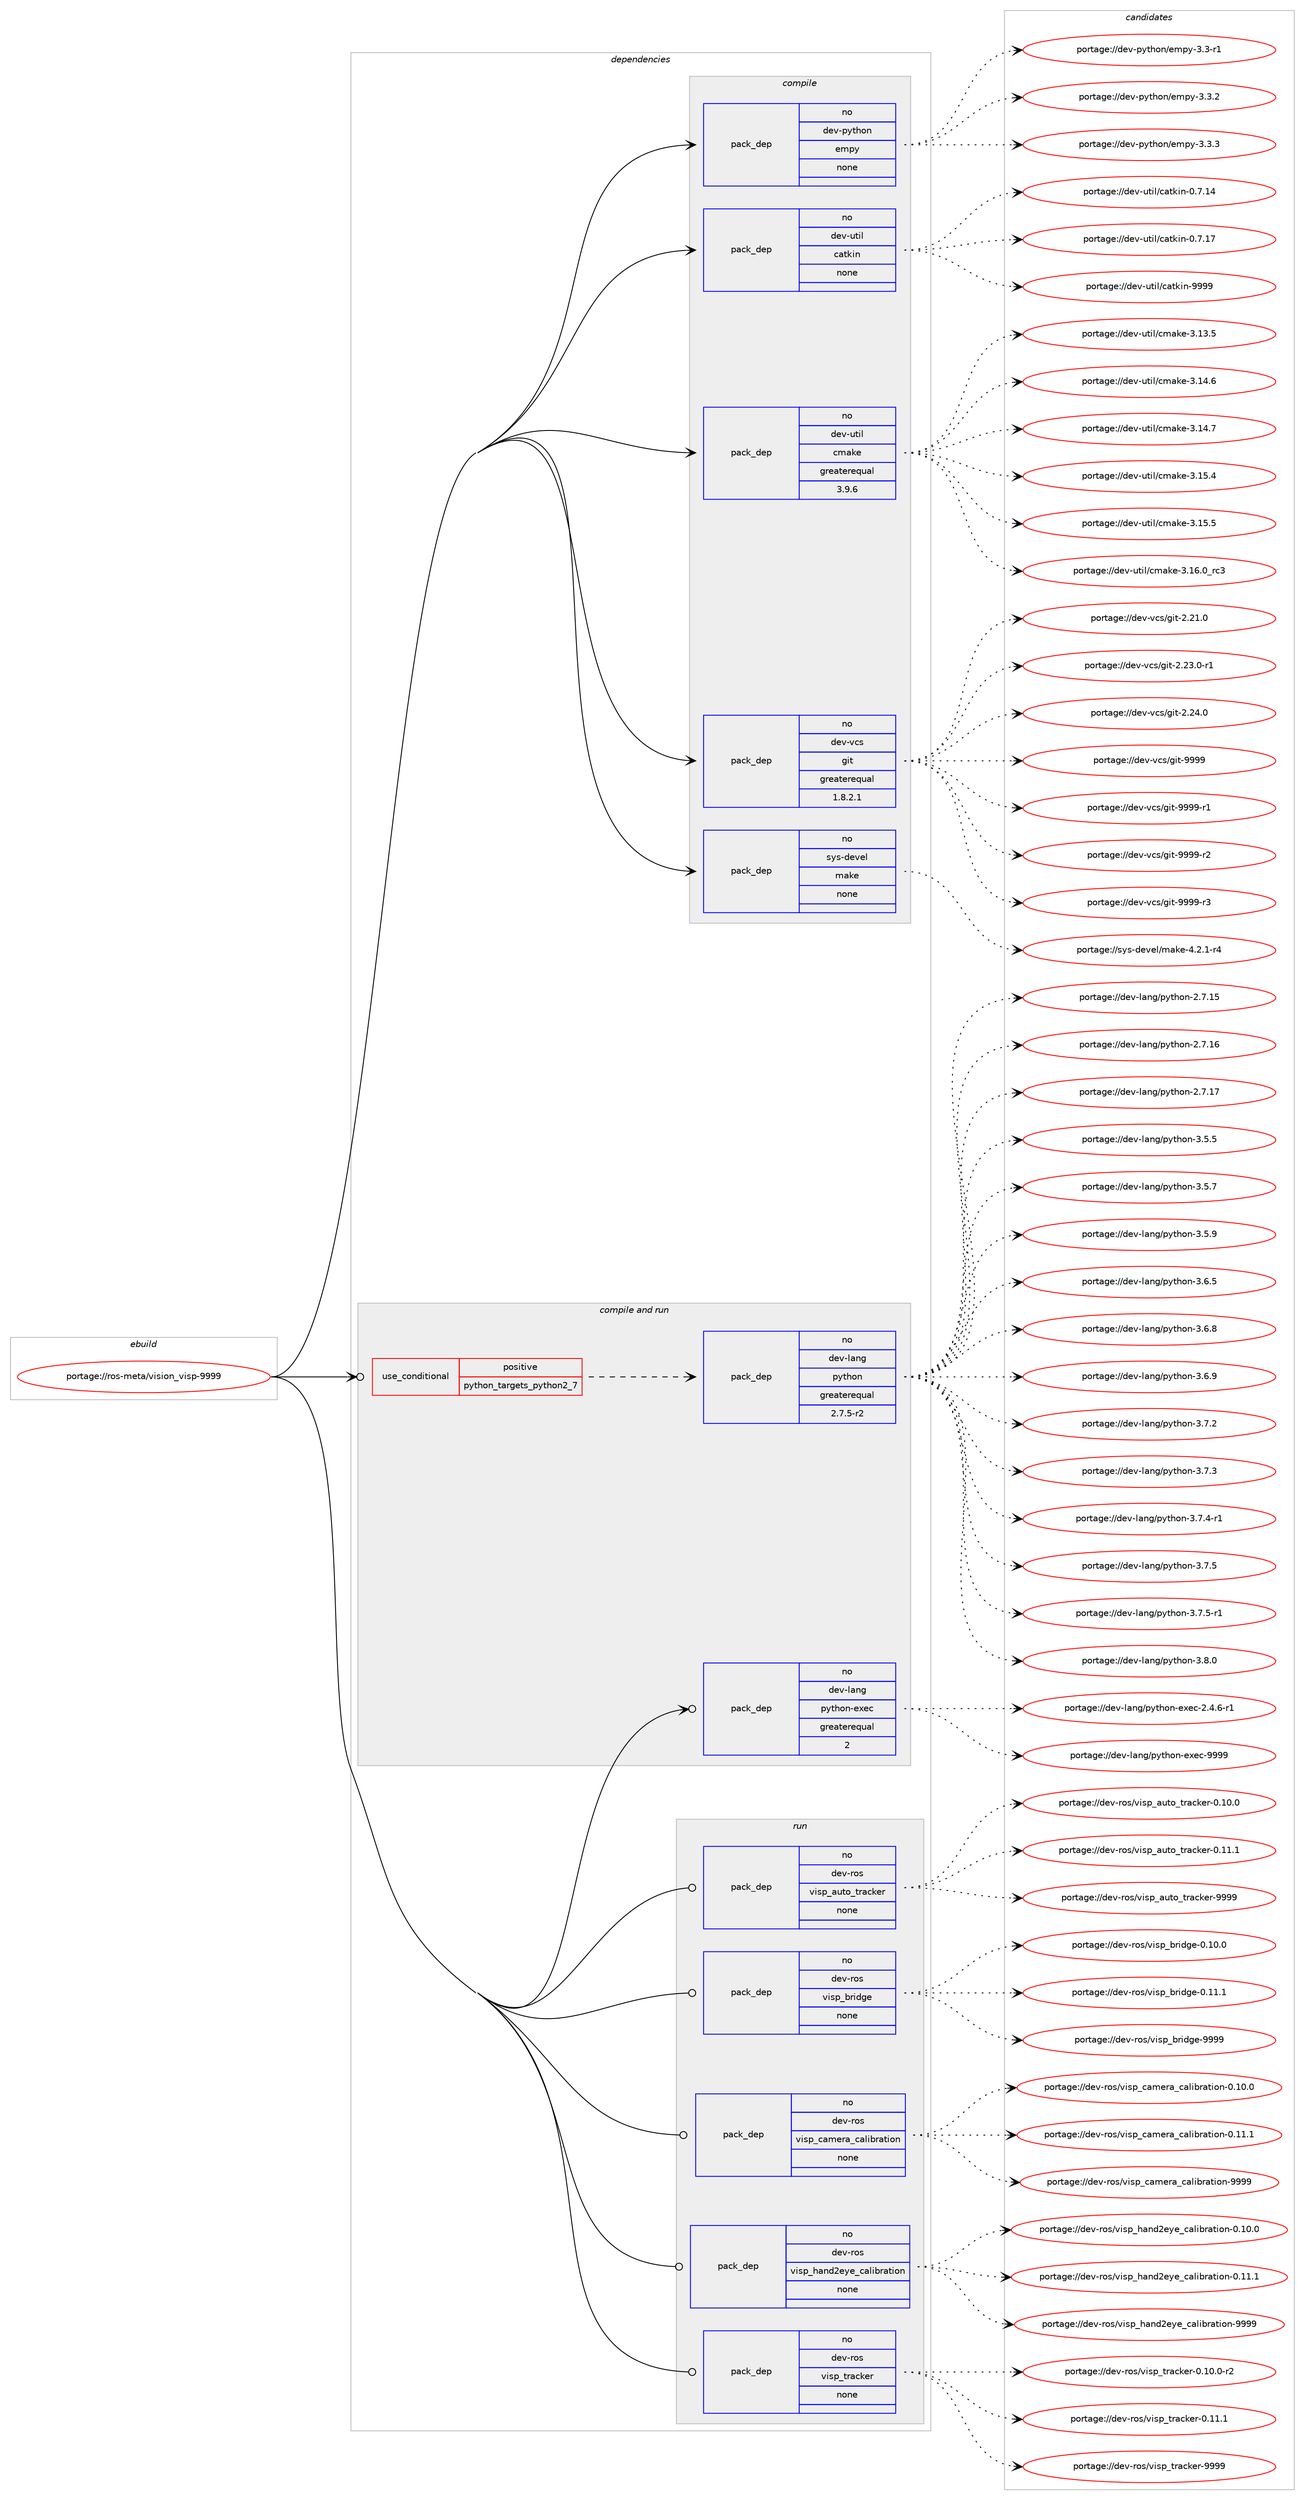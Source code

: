 digraph prolog {

# *************
# Graph options
# *************

newrank=true;
concentrate=true;
compound=true;
graph [rankdir=LR,fontname=Helvetica,fontsize=10,ranksep=1.5];#, ranksep=2.5, nodesep=0.2];
edge  [arrowhead=vee];
node  [fontname=Helvetica,fontsize=10];

# **********
# The ebuild
# **********

subgraph cluster_leftcol {
color=gray;
rank=same;
label=<<i>ebuild</i>>;
id [label="portage://ros-meta/vision_visp-9999", color=red, width=4, href="../ros-meta/vision_visp-9999.svg"];
}

# ****************
# The dependencies
# ****************

subgraph cluster_midcol {
color=gray;
label=<<i>dependencies</i>>;
subgraph cluster_compile {
fillcolor="#eeeeee";
style=filled;
label=<<i>compile</i>>;
subgraph pack280463 {
dependency381875 [label=<<TABLE BORDER="0" CELLBORDER="1" CELLSPACING="0" CELLPADDING="4" WIDTH="220"><TR><TD ROWSPAN="6" CELLPADDING="30">pack_dep</TD></TR><TR><TD WIDTH="110">no</TD></TR><TR><TD>dev-python</TD></TR><TR><TD>empy</TD></TR><TR><TD>none</TD></TR><TR><TD></TD></TR></TABLE>>, shape=none, color=blue];
}
id:e -> dependency381875:w [weight=20,style="solid",arrowhead="vee"];
subgraph pack280464 {
dependency381876 [label=<<TABLE BORDER="0" CELLBORDER="1" CELLSPACING="0" CELLPADDING="4" WIDTH="220"><TR><TD ROWSPAN="6" CELLPADDING="30">pack_dep</TD></TR><TR><TD WIDTH="110">no</TD></TR><TR><TD>dev-util</TD></TR><TR><TD>catkin</TD></TR><TR><TD>none</TD></TR><TR><TD></TD></TR></TABLE>>, shape=none, color=blue];
}
id:e -> dependency381876:w [weight=20,style="solid",arrowhead="vee"];
subgraph pack280465 {
dependency381877 [label=<<TABLE BORDER="0" CELLBORDER="1" CELLSPACING="0" CELLPADDING="4" WIDTH="220"><TR><TD ROWSPAN="6" CELLPADDING="30">pack_dep</TD></TR><TR><TD WIDTH="110">no</TD></TR><TR><TD>dev-util</TD></TR><TR><TD>cmake</TD></TR><TR><TD>greaterequal</TD></TR><TR><TD>3.9.6</TD></TR></TABLE>>, shape=none, color=blue];
}
id:e -> dependency381877:w [weight=20,style="solid",arrowhead="vee"];
subgraph pack280466 {
dependency381878 [label=<<TABLE BORDER="0" CELLBORDER="1" CELLSPACING="0" CELLPADDING="4" WIDTH="220"><TR><TD ROWSPAN="6" CELLPADDING="30">pack_dep</TD></TR><TR><TD WIDTH="110">no</TD></TR><TR><TD>dev-vcs</TD></TR><TR><TD>git</TD></TR><TR><TD>greaterequal</TD></TR><TR><TD>1.8.2.1</TD></TR></TABLE>>, shape=none, color=blue];
}
id:e -> dependency381878:w [weight=20,style="solid",arrowhead="vee"];
subgraph pack280467 {
dependency381879 [label=<<TABLE BORDER="0" CELLBORDER="1" CELLSPACING="0" CELLPADDING="4" WIDTH="220"><TR><TD ROWSPAN="6" CELLPADDING="30">pack_dep</TD></TR><TR><TD WIDTH="110">no</TD></TR><TR><TD>sys-devel</TD></TR><TR><TD>make</TD></TR><TR><TD>none</TD></TR><TR><TD></TD></TR></TABLE>>, shape=none, color=blue];
}
id:e -> dependency381879:w [weight=20,style="solid",arrowhead="vee"];
}
subgraph cluster_compileandrun {
fillcolor="#eeeeee";
style=filled;
label=<<i>compile and run</i>>;
subgraph cond94994 {
dependency381880 [label=<<TABLE BORDER="0" CELLBORDER="1" CELLSPACING="0" CELLPADDING="4"><TR><TD ROWSPAN="3" CELLPADDING="10">use_conditional</TD></TR><TR><TD>positive</TD></TR><TR><TD>python_targets_python2_7</TD></TR></TABLE>>, shape=none, color=red];
subgraph pack280468 {
dependency381881 [label=<<TABLE BORDER="0" CELLBORDER="1" CELLSPACING="0" CELLPADDING="4" WIDTH="220"><TR><TD ROWSPAN="6" CELLPADDING="30">pack_dep</TD></TR><TR><TD WIDTH="110">no</TD></TR><TR><TD>dev-lang</TD></TR><TR><TD>python</TD></TR><TR><TD>greaterequal</TD></TR><TR><TD>2.7.5-r2</TD></TR></TABLE>>, shape=none, color=blue];
}
dependency381880:e -> dependency381881:w [weight=20,style="dashed",arrowhead="vee"];
}
id:e -> dependency381880:w [weight=20,style="solid",arrowhead="odotvee"];
subgraph pack280469 {
dependency381882 [label=<<TABLE BORDER="0" CELLBORDER="1" CELLSPACING="0" CELLPADDING="4" WIDTH="220"><TR><TD ROWSPAN="6" CELLPADDING="30">pack_dep</TD></TR><TR><TD WIDTH="110">no</TD></TR><TR><TD>dev-lang</TD></TR><TR><TD>python-exec</TD></TR><TR><TD>greaterequal</TD></TR><TR><TD>2</TD></TR></TABLE>>, shape=none, color=blue];
}
id:e -> dependency381882:w [weight=20,style="solid",arrowhead="odotvee"];
}
subgraph cluster_run {
fillcolor="#eeeeee";
style=filled;
label=<<i>run</i>>;
subgraph pack280470 {
dependency381883 [label=<<TABLE BORDER="0" CELLBORDER="1" CELLSPACING="0" CELLPADDING="4" WIDTH="220"><TR><TD ROWSPAN="6" CELLPADDING="30">pack_dep</TD></TR><TR><TD WIDTH="110">no</TD></TR><TR><TD>dev-ros</TD></TR><TR><TD>visp_auto_tracker</TD></TR><TR><TD>none</TD></TR><TR><TD></TD></TR></TABLE>>, shape=none, color=blue];
}
id:e -> dependency381883:w [weight=20,style="solid",arrowhead="odot"];
subgraph pack280471 {
dependency381884 [label=<<TABLE BORDER="0" CELLBORDER="1" CELLSPACING="0" CELLPADDING="4" WIDTH="220"><TR><TD ROWSPAN="6" CELLPADDING="30">pack_dep</TD></TR><TR><TD WIDTH="110">no</TD></TR><TR><TD>dev-ros</TD></TR><TR><TD>visp_bridge</TD></TR><TR><TD>none</TD></TR><TR><TD></TD></TR></TABLE>>, shape=none, color=blue];
}
id:e -> dependency381884:w [weight=20,style="solid",arrowhead="odot"];
subgraph pack280472 {
dependency381885 [label=<<TABLE BORDER="0" CELLBORDER="1" CELLSPACING="0" CELLPADDING="4" WIDTH="220"><TR><TD ROWSPAN="6" CELLPADDING="30">pack_dep</TD></TR><TR><TD WIDTH="110">no</TD></TR><TR><TD>dev-ros</TD></TR><TR><TD>visp_camera_calibration</TD></TR><TR><TD>none</TD></TR><TR><TD></TD></TR></TABLE>>, shape=none, color=blue];
}
id:e -> dependency381885:w [weight=20,style="solid",arrowhead="odot"];
subgraph pack280473 {
dependency381886 [label=<<TABLE BORDER="0" CELLBORDER="1" CELLSPACING="0" CELLPADDING="4" WIDTH="220"><TR><TD ROWSPAN="6" CELLPADDING="30">pack_dep</TD></TR><TR><TD WIDTH="110">no</TD></TR><TR><TD>dev-ros</TD></TR><TR><TD>visp_hand2eye_calibration</TD></TR><TR><TD>none</TD></TR><TR><TD></TD></TR></TABLE>>, shape=none, color=blue];
}
id:e -> dependency381886:w [weight=20,style="solid",arrowhead="odot"];
subgraph pack280474 {
dependency381887 [label=<<TABLE BORDER="0" CELLBORDER="1" CELLSPACING="0" CELLPADDING="4" WIDTH="220"><TR><TD ROWSPAN="6" CELLPADDING="30">pack_dep</TD></TR><TR><TD WIDTH="110">no</TD></TR><TR><TD>dev-ros</TD></TR><TR><TD>visp_tracker</TD></TR><TR><TD>none</TD></TR><TR><TD></TD></TR></TABLE>>, shape=none, color=blue];
}
id:e -> dependency381887:w [weight=20,style="solid",arrowhead="odot"];
}
}

# **************
# The candidates
# **************

subgraph cluster_choices {
rank=same;
color=gray;
label=<<i>candidates</i>>;

subgraph choice280463 {
color=black;
nodesep=1;
choiceportage1001011184511212111610411111047101109112121455146514511449 [label="portage://dev-python/empy-3.3-r1", color=red, width=4,href="../dev-python/empy-3.3-r1.svg"];
choiceportage1001011184511212111610411111047101109112121455146514650 [label="portage://dev-python/empy-3.3.2", color=red, width=4,href="../dev-python/empy-3.3.2.svg"];
choiceportage1001011184511212111610411111047101109112121455146514651 [label="portage://dev-python/empy-3.3.3", color=red, width=4,href="../dev-python/empy-3.3.3.svg"];
dependency381875:e -> choiceportage1001011184511212111610411111047101109112121455146514511449:w [style=dotted,weight="100"];
dependency381875:e -> choiceportage1001011184511212111610411111047101109112121455146514650:w [style=dotted,weight="100"];
dependency381875:e -> choiceportage1001011184511212111610411111047101109112121455146514651:w [style=dotted,weight="100"];
}
subgraph choice280464 {
color=black;
nodesep=1;
choiceportage1001011184511711610510847999711610710511045484655464952 [label="portage://dev-util/catkin-0.7.14", color=red, width=4,href="../dev-util/catkin-0.7.14.svg"];
choiceportage1001011184511711610510847999711610710511045484655464955 [label="portage://dev-util/catkin-0.7.17", color=red, width=4,href="../dev-util/catkin-0.7.17.svg"];
choiceportage100101118451171161051084799971161071051104557575757 [label="portage://dev-util/catkin-9999", color=red, width=4,href="../dev-util/catkin-9999.svg"];
dependency381876:e -> choiceportage1001011184511711610510847999711610710511045484655464952:w [style=dotted,weight="100"];
dependency381876:e -> choiceportage1001011184511711610510847999711610710511045484655464955:w [style=dotted,weight="100"];
dependency381876:e -> choiceportage100101118451171161051084799971161071051104557575757:w [style=dotted,weight="100"];
}
subgraph choice280465 {
color=black;
nodesep=1;
choiceportage1001011184511711610510847991099710710145514649514653 [label="portage://dev-util/cmake-3.13.5", color=red, width=4,href="../dev-util/cmake-3.13.5.svg"];
choiceportage1001011184511711610510847991099710710145514649524654 [label="portage://dev-util/cmake-3.14.6", color=red, width=4,href="../dev-util/cmake-3.14.6.svg"];
choiceportage1001011184511711610510847991099710710145514649524655 [label="portage://dev-util/cmake-3.14.7", color=red, width=4,href="../dev-util/cmake-3.14.7.svg"];
choiceportage1001011184511711610510847991099710710145514649534652 [label="portage://dev-util/cmake-3.15.4", color=red, width=4,href="../dev-util/cmake-3.15.4.svg"];
choiceportage1001011184511711610510847991099710710145514649534653 [label="portage://dev-util/cmake-3.15.5", color=red, width=4,href="../dev-util/cmake-3.15.5.svg"];
choiceportage1001011184511711610510847991099710710145514649544648951149951 [label="portage://dev-util/cmake-3.16.0_rc3", color=red, width=4,href="../dev-util/cmake-3.16.0_rc3.svg"];
dependency381877:e -> choiceportage1001011184511711610510847991099710710145514649514653:w [style=dotted,weight="100"];
dependency381877:e -> choiceportage1001011184511711610510847991099710710145514649524654:w [style=dotted,weight="100"];
dependency381877:e -> choiceportage1001011184511711610510847991099710710145514649524655:w [style=dotted,weight="100"];
dependency381877:e -> choiceportage1001011184511711610510847991099710710145514649534652:w [style=dotted,weight="100"];
dependency381877:e -> choiceportage1001011184511711610510847991099710710145514649534653:w [style=dotted,weight="100"];
dependency381877:e -> choiceportage1001011184511711610510847991099710710145514649544648951149951:w [style=dotted,weight="100"];
}
subgraph choice280466 {
color=black;
nodesep=1;
choiceportage10010111845118991154710310511645504650494648 [label="portage://dev-vcs/git-2.21.0", color=red, width=4,href="../dev-vcs/git-2.21.0.svg"];
choiceportage100101118451189911547103105116455046505146484511449 [label="portage://dev-vcs/git-2.23.0-r1", color=red, width=4,href="../dev-vcs/git-2.23.0-r1.svg"];
choiceportage10010111845118991154710310511645504650524648 [label="portage://dev-vcs/git-2.24.0", color=red, width=4,href="../dev-vcs/git-2.24.0.svg"];
choiceportage1001011184511899115471031051164557575757 [label="portage://dev-vcs/git-9999", color=red, width=4,href="../dev-vcs/git-9999.svg"];
choiceportage10010111845118991154710310511645575757574511449 [label="portage://dev-vcs/git-9999-r1", color=red, width=4,href="../dev-vcs/git-9999-r1.svg"];
choiceportage10010111845118991154710310511645575757574511450 [label="portage://dev-vcs/git-9999-r2", color=red, width=4,href="../dev-vcs/git-9999-r2.svg"];
choiceportage10010111845118991154710310511645575757574511451 [label="portage://dev-vcs/git-9999-r3", color=red, width=4,href="../dev-vcs/git-9999-r3.svg"];
dependency381878:e -> choiceportage10010111845118991154710310511645504650494648:w [style=dotted,weight="100"];
dependency381878:e -> choiceportage100101118451189911547103105116455046505146484511449:w [style=dotted,weight="100"];
dependency381878:e -> choiceportage10010111845118991154710310511645504650524648:w [style=dotted,weight="100"];
dependency381878:e -> choiceportage1001011184511899115471031051164557575757:w [style=dotted,weight="100"];
dependency381878:e -> choiceportage10010111845118991154710310511645575757574511449:w [style=dotted,weight="100"];
dependency381878:e -> choiceportage10010111845118991154710310511645575757574511450:w [style=dotted,weight="100"];
dependency381878:e -> choiceportage10010111845118991154710310511645575757574511451:w [style=dotted,weight="100"];
}
subgraph choice280467 {
color=black;
nodesep=1;
choiceportage1151211154510010111810110847109971071014552465046494511452 [label="portage://sys-devel/make-4.2.1-r4", color=red, width=4,href="../sys-devel/make-4.2.1-r4.svg"];
dependency381879:e -> choiceportage1151211154510010111810110847109971071014552465046494511452:w [style=dotted,weight="100"];
}
subgraph choice280468 {
color=black;
nodesep=1;
choiceportage10010111845108971101034711212111610411111045504655464953 [label="portage://dev-lang/python-2.7.15", color=red, width=4,href="../dev-lang/python-2.7.15.svg"];
choiceportage10010111845108971101034711212111610411111045504655464954 [label="portage://dev-lang/python-2.7.16", color=red, width=4,href="../dev-lang/python-2.7.16.svg"];
choiceportage10010111845108971101034711212111610411111045504655464955 [label="portage://dev-lang/python-2.7.17", color=red, width=4,href="../dev-lang/python-2.7.17.svg"];
choiceportage100101118451089711010347112121116104111110455146534653 [label="portage://dev-lang/python-3.5.5", color=red, width=4,href="../dev-lang/python-3.5.5.svg"];
choiceportage100101118451089711010347112121116104111110455146534655 [label="portage://dev-lang/python-3.5.7", color=red, width=4,href="../dev-lang/python-3.5.7.svg"];
choiceportage100101118451089711010347112121116104111110455146534657 [label="portage://dev-lang/python-3.5.9", color=red, width=4,href="../dev-lang/python-3.5.9.svg"];
choiceportage100101118451089711010347112121116104111110455146544653 [label="portage://dev-lang/python-3.6.5", color=red, width=4,href="../dev-lang/python-3.6.5.svg"];
choiceportage100101118451089711010347112121116104111110455146544656 [label="portage://dev-lang/python-3.6.8", color=red, width=4,href="../dev-lang/python-3.6.8.svg"];
choiceportage100101118451089711010347112121116104111110455146544657 [label="portage://dev-lang/python-3.6.9", color=red, width=4,href="../dev-lang/python-3.6.9.svg"];
choiceportage100101118451089711010347112121116104111110455146554650 [label="portage://dev-lang/python-3.7.2", color=red, width=4,href="../dev-lang/python-3.7.2.svg"];
choiceportage100101118451089711010347112121116104111110455146554651 [label="portage://dev-lang/python-3.7.3", color=red, width=4,href="../dev-lang/python-3.7.3.svg"];
choiceportage1001011184510897110103471121211161041111104551465546524511449 [label="portage://dev-lang/python-3.7.4-r1", color=red, width=4,href="../dev-lang/python-3.7.4-r1.svg"];
choiceportage100101118451089711010347112121116104111110455146554653 [label="portage://dev-lang/python-3.7.5", color=red, width=4,href="../dev-lang/python-3.7.5.svg"];
choiceportage1001011184510897110103471121211161041111104551465546534511449 [label="portage://dev-lang/python-3.7.5-r1", color=red, width=4,href="../dev-lang/python-3.7.5-r1.svg"];
choiceportage100101118451089711010347112121116104111110455146564648 [label="portage://dev-lang/python-3.8.0", color=red, width=4,href="../dev-lang/python-3.8.0.svg"];
dependency381881:e -> choiceportage10010111845108971101034711212111610411111045504655464953:w [style=dotted,weight="100"];
dependency381881:e -> choiceportage10010111845108971101034711212111610411111045504655464954:w [style=dotted,weight="100"];
dependency381881:e -> choiceportage10010111845108971101034711212111610411111045504655464955:w [style=dotted,weight="100"];
dependency381881:e -> choiceportage100101118451089711010347112121116104111110455146534653:w [style=dotted,weight="100"];
dependency381881:e -> choiceportage100101118451089711010347112121116104111110455146534655:w [style=dotted,weight="100"];
dependency381881:e -> choiceportage100101118451089711010347112121116104111110455146534657:w [style=dotted,weight="100"];
dependency381881:e -> choiceportage100101118451089711010347112121116104111110455146544653:w [style=dotted,weight="100"];
dependency381881:e -> choiceportage100101118451089711010347112121116104111110455146544656:w [style=dotted,weight="100"];
dependency381881:e -> choiceportage100101118451089711010347112121116104111110455146544657:w [style=dotted,weight="100"];
dependency381881:e -> choiceportage100101118451089711010347112121116104111110455146554650:w [style=dotted,weight="100"];
dependency381881:e -> choiceportage100101118451089711010347112121116104111110455146554651:w [style=dotted,weight="100"];
dependency381881:e -> choiceportage1001011184510897110103471121211161041111104551465546524511449:w [style=dotted,weight="100"];
dependency381881:e -> choiceportage100101118451089711010347112121116104111110455146554653:w [style=dotted,weight="100"];
dependency381881:e -> choiceportage1001011184510897110103471121211161041111104551465546534511449:w [style=dotted,weight="100"];
dependency381881:e -> choiceportage100101118451089711010347112121116104111110455146564648:w [style=dotted,weight="100"];
}
subgraph choice280469 {
color=black;
nodesep=1;
choiceportage10010111845108971101034711212111610411111045101120101994550465246544511449 [label="portage://dev-lang/python-exec-2.4.6-r1", color=red, width=4,href="../dev-lang/python-exec-2.4.6-r1.svg"];
choiceportage10010111845108971101034711212111610411111045101120101994557575757 [label="portage://dev-lang/python-exec-9999", color=red, width=4,href="../dev-lang/python-exec-9999.svg"];
dependency381882:e -> choiceportage10010111845108971101034711212111610411111045101120101994550465246544511449:w [style=dotted,weight="100"];
dependency381882:e -> choiceportage10010111845108971101034711212111610411111045101120101994557575757:w [style=dotted,weight="100"];
}
subgraph choice280470 {
color=black;
nodesep=1;
choiceportage1001011184511411111547118105115112959711711611195116114979910710111445484649484648 [label="portage://dev-ros/visp_auto_tracker-0.10.0", color=red, width=4,href="../dev-ros/visp_auto_tracker-0.10.0.svg"];
choiceportage1001011184511411111547118105115112959711711611195116114979910710111445484649494649 [label="portage://dev-ros/visp_auto_tracker-0.11.1", color=red, width=4,href="../dev-ros/visp_auto_tracker-0.11.1.svg"];
choiceportage100101118451141111154711810511511295971171161119511611497991071011144557575757 [label="portage://dev-ros/visp_auto_tracker-9999", color=red, width=4,href="../dev-ros/visp_auto_tracker-9999.svg"];
dependency381883:e -> choiceportage1001011184511411111547118105115112959711711611195116114979910710111445484649484648:w [style=dotted,weight="100"];
dependency381883:e -> choiceportage1001011184511411111547118105115112959711711611195116114979910710111445484649494649:w [style=dotted,weight="100"];
dependency381883:e -> choiceportage100101118451141111154711810511511295971171161119511611497991071011144557575757:w [style=dotted,weight="100"];
}
subgraph choice280471 {
color=black;
nodesep=1;
choiceportage1001011184511411111547118105115112959811410510010310145484649484648 [label="portage://dev-ros/visp_bridge-0.10.0", color=red, width=4,href="../dev-ros/visp_bridge-0.10.0.svg"];
choiceportage1001011184511411111547118105115112959811410510010310145484649494649 [label="portage://dev-ros/visp_bridge-0.11.1", color=red, width=4,href="../dev-ros/visp_bridge-0.11.1.svg"];
choiceportage100101118451141111154711810511511295981141051001031014557575757 [label="portage://dev-ros/visp_bridge-9999", color=red, width=4,href="../dev-ros/visp_bridge-9999.svg"];
dependency381884:e -> choiceportage1001011184511411111547118105115112959811410510010310145484649484648:w [style=dotted,weight="100"];
dependency381884:e -> choiceportage1001011184511411111547118105115112959811410510010310145484649494649:w [style=dotted,weight="100"];
dependency381884:e -> choiceportage100101118451141111154711810511511295981141051001031014557575757:w [style=dotted,weight="100"];
}
subgraph choice280472 {
color=black;
nodesep=1;
choiceportage100101118451141111154711810511511295999710910111497959997108105981149711610511111045484649484648 [label="portage://dev-ros/visp_camera_calibration-0.10.0", color=red, width=4,href="../dev-ros/visp_camera_calibration-0.10.0.svg"];
choiceportage100101118451141111154711810511511295999710910111497959997108105981149711610511111045484649494649 [label="portage://dev-ros/visp_camera_calibration-0.11.1", color=red, width=4,href="../dev-ros/visp_camera_calibration-0.11.1.svg"];
choiceportage10010111845114111115471181051151129599971091011149795999710810598114971161051111104557575757 [label="portage://dev-ros/visp_camera_calibration-9999", color=red, width=4,href="../dev-ros/visp_camera_calibration-9999.svg"];
dependency381885:e -> choiceportage100101118451141111154711810511511295999710910111497959997108105981149711610511111045484649484648:w [style=dotted,weight="100"];
dependency381885:e -> choiceportage100101118451141111154711810511511295999710910111497959997108105981149711610511111045484649494649:w [style=dotted,weight="100"];
dependency381885:e -> choiceportage10010111845114111115471181051151129599971091011149795999710810598114971161051111104557575757:w [style=dotted,weight="100"];
}
subgraph choice280473 {
color=black;
nodesep=1;
choiceportage1001011184511411111547118105115112951049711010050101121101959997108105981149711610511111045484649484648 [label="portage://dev-ros/visp_hand2eye_calibration-0.10.0", color=red, width=4,href="../dev-ros/visp_hand2eye_calibration-0.10.0.svg"];
choiceportage1001011184511411111547118105115112951049711010050101121101959997108105981149711610511111045484649494649 [label="portage://dev-ros/visp_hand2eye_calibration-0.11.1", color=red, width=4,href="../dev-ros/visp_hand2eye_calibration-0.11.1.svg"];
choiceportage100101118451141111154711810511511295104971101005010112110195999710810598114971161051111104557575757 [label="portage://dev-ros/visp_hand2eye_calibration-9999", color=red, width=4,href="../dev-ros/visp_hand2eye_calibration-9999.svg"];
dependency381886:e -> choiceportage1001011184511411111547118105115112951049711010050101121101959997108105981149711610511111045484649484648:w [style=dotted,weight="100"];
dependency381886:e -> choiceportage1001011184511411111547118105115112951049711010050101121101959997108105981149711610511111045484649494649:w [style=dotted,weight="100"];
dependency381886:e -> choiceportage100101118451141111154711810511511295104971101005010112110195999710810598114971161051111104557575757:w [style=dotted,weight="100"];
}
subgraph choice280474 {
color=black;
nodesep=1;
choiceportage1001011184511411111547118105115112951161149799107101114454846494846484511450 [label="portage://dev-ros/visp_tracker-0.10.0-r2", color=red, width=4,href="../dev-ros/visp_tracker-0.10.0-r2.svg"];
choiceportage100101118451141111154711810511511295116114979910710111445484649494649 [label="portage://dev-ros/visp_tracker-0.11.1", color=red, width=4,href="../dev-ros/visp_tracker-0.11.1.svg"];
choiceportage10010111845114111115471181051151129511611497991071011144557575757 [label="portage://dev-ros/visp_tracker-9999", color=red, width=4,href="../dev-ros/visp_tracker-9999.svg"];
dependency381887:e -> choiceportage1001011184511411111547118105115112951161149799107101114454846494846484511450:w [style=dotted,weight="100"];
dependency381887:e -> choiceportage100101118451141111154711810511511295116114979910710111445484649494649:w [style=dotted,weight="100"];
dependency381887:e -> choiceportage10010111845114111115471181051151129511611497991071011144557575757:w [style=dotted,weight="100"];
}
}

}
